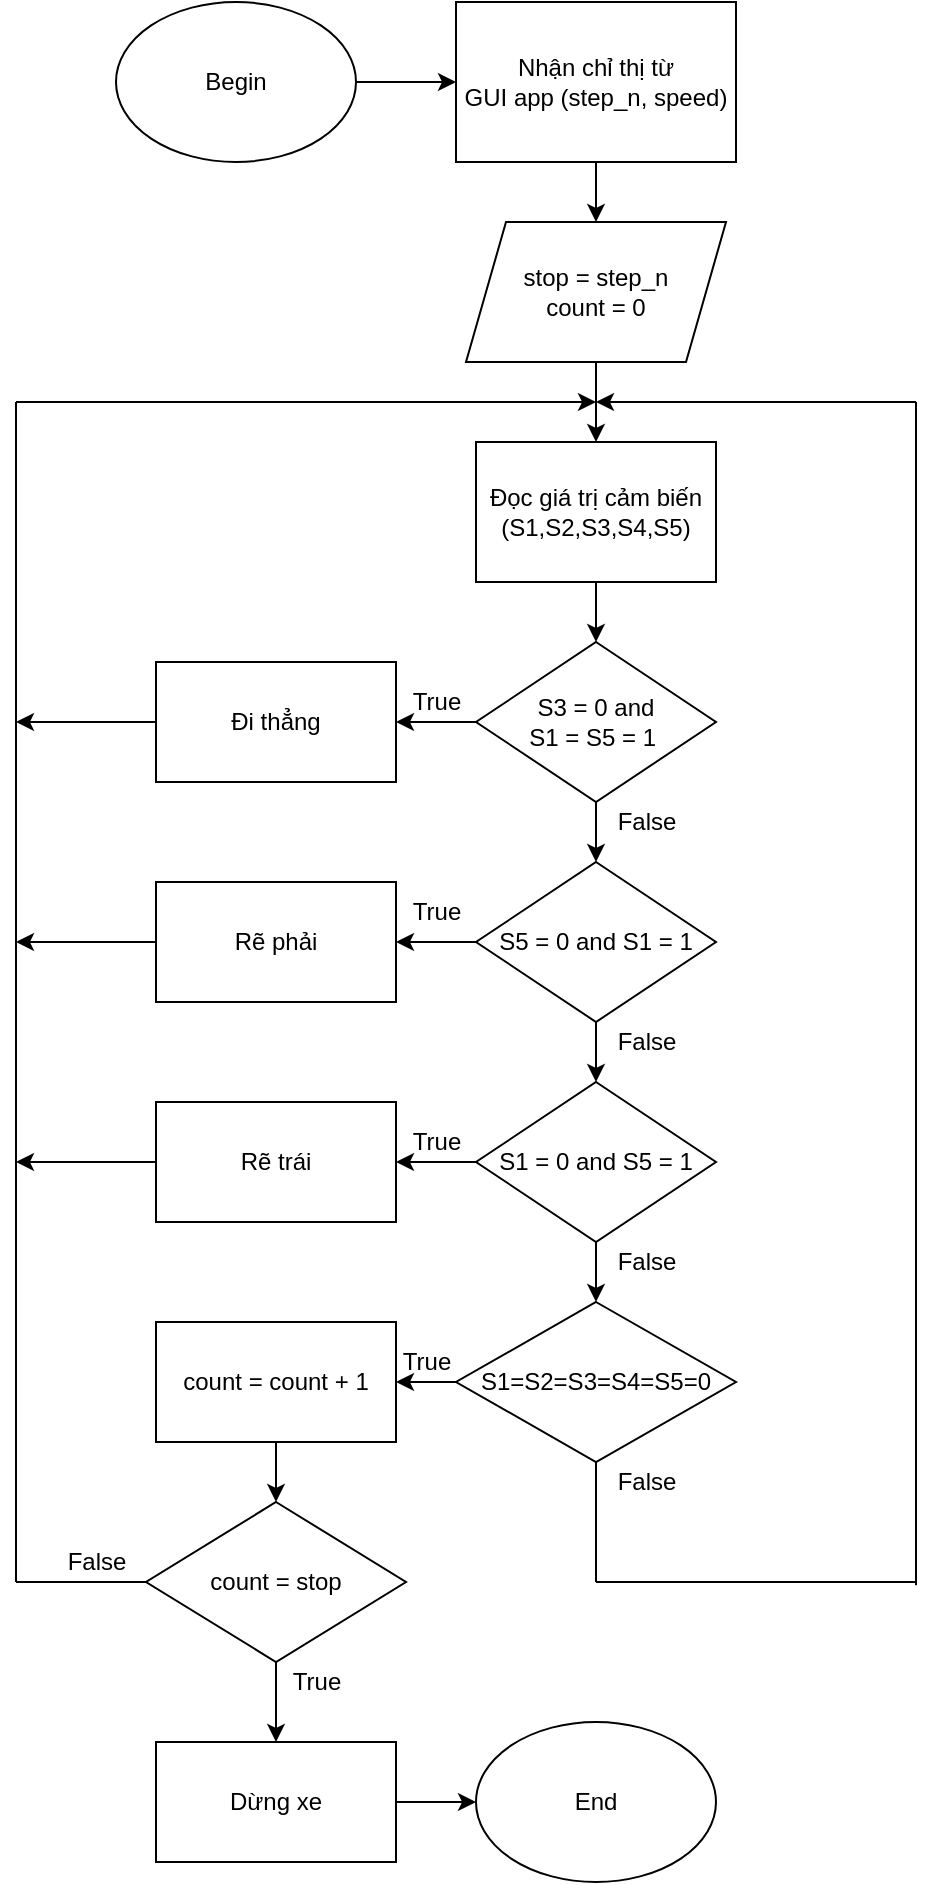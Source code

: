 <mxfile version="14.8.4" type="github">
  <diagram id="Ezy-y-FbjfAG1BCbXXI5" name="Page-1">
    <mxGraphModel dx="1865" dy="617" grid="1" gridSize="10" guides="1" tooltips="1" connect="1" arrows="1" fold="1" page="1" pageScale="1" pageWidth="827" pageHeight="1169" background="none" math="0" shadow="0">
      <root>
        <mxCell id="0" />
        <mxCell id="1" parent="0" />
        <mxCell id="G5f44dBYUgscpnxHCPcD-38" value="" style="edgeStyle=orthogonalEdgeStyle;rounded=0;orthogonalLoop=1;jettySize=auto;html=1;" parent="1" source="hrU85InFywEGXKXuBzPO-2" target="hrU85InFywEGXKXuBzPO-4" edge="1">
          <mxGeometry relative="1" as="geometry" />
        </mxCell>
        <mxCell id="hrU85InFywEGXKXuBzPO-2" value="Begin" style="ellipse;whiteSpace=wrap;html=1;" parent="1" vertex="1">
          <mxGeometry x="-600" y="120" width="120" height="80" as="geometry" />
        </mxCell>
        <mxCell id="j_K-GDXODY1bReVwgwL4-41" value="" style="edgeStyle=orthogonalEdgeStyle;rounded=0;orthogonalLoop=1;jettySize=auto;html=1;" parent="1" source="hrU85InFywEGXKXuBzPO-3" target="j_K-GDXODY1bReVwgwL4-6" edge="1">
          <mxGeometry relative="1" as="geometry" />
        </mxCell>
        <mxCell id="hrU85InFywEGXKXuBzPO-3" value="stop = step_n&lt;br&gt;count = 0" style="shape=parallelogram;perimeter=parallelogramPerimeter;whiteSpace=wrap;html=1;fixedSize=1;" parent="1" vertex="1">
          <mxGeometry x="-425" y="230" width="130" height="70" as="geometry" />
        </mxCell>
        <mxCell id="j_K-GDXODY1bReVwgwL4-39" value="" style="edgeStyle=orthogonalEdgeStyle;rounded=0;orthogonalLoop=1;jettySize=auto;html=1;" parent="1" source="hrU85InFywEGXKXuBzPO-4" target="hrU85InFywEGXKXuBzPO-3" edge="1">
          <mxGeometry relative="1" as="geometry" />
        </mxCell>
        <mxCell id="hrU85InFywEGXKXuBzPO-4" value="&lt;span&gt;Nhận chỉ thị từ&lt;/span&gt;&lt;br&gt;&lt;span&gt;GUI app (step_n, speed)&lt;/span&gt;" style="rounded=0;whiteSpace=wrap;html=1;" parent="1" vertex="1">
          <mxGeometry x="-430" y="120" width="140" height="80" as="geometry" />
        </mxCell>
        <mxCell id="j_K-GDXODY1bReVwgwL4-24" value="" style="edgeStyle=orthogonalEdgeStyle;rounded=0;orthogonalLoop=1;jettySize=auto;html=1;" parent="1" source="j_K-GDXODY1bReVwgwL4-4" target="j_K-GDXODY1bReVwgwL4-5" edge="1">
          <mxGeometry relative="1" as="geometry" />
        </mxCell>
        <mxCell id="G5f44dBYUgscpnxHCPcD-3" value="" style="edgeStyle=orthogonalEdgeStyle;rounded=0;orthogonalLoop=1;jettySize=auto;html=1;" parent="1" source="j_K-GDXODY1bReVwgwL4-4" target="j_K-GDXODY1bReVwgwL4-10" edge="1">
          <mxGeometry relative="1" as="geometry" />
        </mxCell>
        <mxCell id="j_K-GDXODY1bReVwgwL4-4" value="S3 = 0 and&lt;br&gt;S1 = S5 = 1&amp;nbsp;" style="rhombus;whiteSpace=wrap;html=1;" parent="1" vertex="1">
          <mxGeometry x="-420" y="440" width="120" height="80" as="geometry" />
        </mxCell>
        <mxCell id="j_K-GDXODY1bReVwgwL4-5" value="Đi thẳng" style="rounded=0;whiteSpace=wrap;html=1;" parent="1" vertex="1">
          <mxGeometry x="-580" y="450" width="120" height="60" as="geometry" />
        </mxCell>
        <mxCell id="G5f44dBYUgscpnxHCPcD-2" value="" style="edgeStyle=orthogonalEdgeStyle;rounded=0;orthogonalLoop=1;jettySize=auto;html=1;" parent="1" source="j_K-GDXODY1bReVwgwL4-6" target="j_K-GDXODY1bReVwgwL4-4" edge="1">
          <mxGeometry relative="1" as="geometry" />
        </mxCell>
        <mxCell id="j_K-GDXODY1bReVwgwL4-6" value="&lt;span&gt;Đọc giá trị cảm biến&lt;/span&gt;&lt;br&gt;&lt;span&gt;(S1,S2,S3,S4,S5)&lt;/span&gt;" style="rounded=0;whiteSpace=wrap;html=1;" parent="1" vertex="1">
          <mxGeometry x="-420" y="340" width="120" height="70" as="geometry" />
        </mxCell>
        <mxCell id="j_K-GDXODY1bReVwgwL4-25" value="" style="edgeStyle=orthogonalEdgeStyle;rounded=0;orthogonalLoop=1;jettySize=auto;html=1;" parent="1" source="j_K-GDXODY1bReVwgwL4-10" target="j_K-GDXODY1bReVwgwL4-11" edge="1">
          <mxGeometry relative="1" as="geometry" />
        </mxCell>
        <mxCell id="G5f44dBYUgscpnxHCPcD-4" value="" style="edgeStyle=orthogonalEdgeStyle;rounded=0;orthogonalLoop=1;jettySize=auto;html=1;" parent="1" source="j_K-GDXODY1bReVwgwL4-10" target="j_K-GDXODY1bReVwgwL4-13" edge="1">
          <mxGeometry relative="1" as="geometry" />
        </mxCell>
        <mxCell id="j_K-GDXODY1bReVwgwL4-10" value="S5 = 0 and S1 = 1" style="rhombus;whiteSpace=wrap;html=1;" parent="1" vertex="1">
          <mxGeometry x="-420" y="550" width="120" height="80" as="geometry" />
        </mxCell>
        <mxCell id="j_K-GDXODY1bReVwgwL4-11" value="Rẽ phải" style="rounded=0;whiteSpace=wrap;html=1;" parent="1" vertex="1">
          <mxGeometry x="-580" y="560" width="120" height="60" as="geometry" />
        </mxCell>
        <mxCell id="G5f44dBYUgscpnxHCPcD-1" value="" style="edgeStyle=orthogonalEdgeStyle;rounded=0;orthogonalLoop=1;jettySize=auto;html=1;" parent="1" source="j_K-GDXODY1bReVwgwL4-13" target="j_K-GDXODY1bReVwgwL4-14" edge="1">
          <mxGeometry relative="1" as="geometry" />
        </mxCell>
        <mxCell id="G5f44dBYUgscpnxHCPcD-6" value="" style="edgeStyle=orthogonalEdgeStyle;rounded=0;orthogonalLoop=1;jettySize=auto;html=1;" parent="1" source="j_K-GDXODY1bReVwgwL4-13" target="j_K-GDXODY1bReVwgwL4-18" edge="1">
          <mxGeometry relative="1" as="geometry" />
        </mxCell>
        <mxCell id="j_K-GDXODY1bReVwgwL4-13" value="S1 = 0 and S5 = 1" style="rhombus;whiteSpace=wrap;html=1;" parent="1" vertex="1">
          <mxGeometry x="-420" y="660" width="120" height="80" as="geometry" />
        </mxCell>
        <mxCell id="j_K-GDXODY1bReVwgwL4-14" value="Rẽ trái" style="rounded=0;whiteSpace=wrap;html=1;" parent="1" vertex="1">
          <mxGeometry x="-580" y="670" width="120" height="60" as="geometry" />
        </mxCell>
        <mxCell id="G5f44dBYUgscpnxHCPcD-19" value="" style="edgeStyle=orthogonalEdgeStyle;rounded=0;orthogonalLoop=1;jettySize=auto;html=1;" parent="1" source="j_K-GDXODY1bReVwgwL4-18" target="j_K-GDXODY1bReVwgwL4-34" edge="1">
          <mxGeometry relative="1" as="geometry" />
        </mxCell>
        <mxCell id="j_K-GDXODY1bReVwgwL4-18" value="S1=S2=S3=S4=S5=0" style="rhombus;whiteSpace=wrap;html=1;" parent="1" vertex="1">
          <mxGeometry x="-430" y="770" width="140" height="80" as="geometry" />
        </mxCell>
        <mxCell id="j_K-GDXODY1bReVwgwL4-30" value="count = stop" style="rhombus;whiteSpace=wrap;html=1;" parent="1" vertex="1">
          <mxGeometry x="-585" y="870" width="130" height="80" as="geometry" />
        </mxCell>
        <mxCell id="G5f44dBYUgscpnxHCPcD-47" value="" style="edgeStyle=orthogonalEdgeStyle;rounded=0;orthogonalLoop=1;jettySize=auto;html=1;" parent="1" source="j_K-GDXODY1bReVwgwL4-32" target="j_K-GDXODY1bReVwgwL4-33" edge="1">
          <mxGeometry relative="1" as="geometry" />
        </mxCell>
        <mxCell id="j_K-GDXODY1bReVwgwL4-32" value="Dừng xe" style="rounded=0;whiteSpace=wrap;html=1;" parent="1" vertex="1">
          <mxGeometry x="-580" y="990" width="120" height="60" as="geometry" />
        </mxCell>
        <mxCell id="j_K-GDXODY1bReVwgwL4-33" value="End&lt;br&gt;" style="ellipse;whiteSpace=wrap;html=1;" parent="1" vertex="1">
          <mxGeometry x="-420" y="980" width="120" height="80" as="geometry" />
        </mxCell>
        <mxCell id="G5f44dBYUgscpnxHCPcD-20" value="" style="edgeStyle=orthogonalEdgeStyle;rounded=0;orthogonalLoop=1;jettySize=auto;html=1;" parent="1" source="j_K-GDXODY1bReVwgwL4-34" target="j_K-GDXODY1bReVwgwL4-30" edge="1">
          <mxGeometry relative="1" as="geometry" />
        </mxCell>
        <mxCell id="j_K-GDXODY1bReVwgwL4-34" value="count = count + 1" style="rounded=0;whiteSpace=wrap;html=1;" parent="1" vertex="1">
          <mxGeometry x="-580" y="780" width="120" height="60" as="geometry" />
        </mxCell>
        <mxCell id="G5f44dBYUgscpnxHCPcD-21" value="" style="endArrow=none;html=1;exitX=0;exitY=0.5;exitDx=0;exitDy=0;" parent="1" source="j_K-GDXODY1bReVwgwL4-30" edge="1">
          <mxGeometry width="50" height="50" relative="1" as="geometry">
            <mxPoint x="-480" y="770" as="sourcePoint" />
            <mxPoint x="-650" y="910" as="targetPoint" />
          </mxGeometry>
        </mxCell>
        <mxCell id="G5f44dBYUgscpnxHCPcD-25" value="" style="endArrow=none;html=1;entryX=0.5;entryY=1;entryDx=0;entryDy=0;" parent="1" target="j_K-GDXODY1bReVwgwL4-18" edge="1">
          <mxGeometry width="50" height="50" relative="1" as="geometry">
            <mxPoint x="-360" y="910" as="sourcePoint" />
            <mxPoint x="-430" y="730" as="targetPoint" />
          </mxGeometry>
        </mxCell>
        <mxCell id="G5f44dBYUgscpnxHCPcD-26" value="" style="endArrow=none;html=1;" parent="1" edge="1">
          <mxGeometry width="50" height="50" relative="1" as="geometry">
            <mxPoint x="-360" y="910" as="sourcePoint" />
            <mxPoint x="-200" y="910" as="targetPoint" />
          </mxGeometry>
        </mxCell>
        <mxCell id="G5f44dBYUgscpnxHCPcD-28" value="" style="endArrow=classic;html=1;" parent="1" edge="1">
          <mxGeometry width="50" height="50" relative="1" as="geometry">
            <mxPoint x="-650" y="320" as="sourcePoint" />
            <mxPoint x="-360" y="320" as="targetPoint" />
          </mxGeometry>
        </mxCell>
        <mxCell id="G5f44dBYUgscpnxHCPcD-30" value="" style="endArrow=none;html=1;" parent="1" edge="1">
          <mxGeometry width="50" height="50" relative="1" as="geometry">
            <mxPoint x="-650" y="910" as="sourcePoint" />
            <mxPoint x="-650" y="320" as="targetPoint" />
          </mxGeometry>
        </mxCell>
        <mxCell id="G5f44dBYUgscpnxHCPcD-31" value="" style="endArrow=classic;html=1;exitX=0;exitY=0.5;exitDx=0;exitDy=0;" parent="1" source="j_K-GDXODY1bReVwgwL4-5" edge="1">
          <mxGeometry width="50" height="50" relative="1" as="geometry">
            <mxPoint x="-480" y="580" as="sourcePoint" />
            <mxPoint x="-650" y="480" as="targetPoint" />
          </mxGeometry>
        </mxCell>
        <mxCell id="G5f44dBYUgscpnxHCPcD-32" value="" style="endArrow=classic;html=1;exitX=0;exitY=0.5;exitDx=0;exitDy=0;" parent="1" source="j_K-GDXODY1bReVwgwL4-11" edge="1">
          <mxGeometry width="50" height="50" relative="1" as="geometry">
            <mxPoint x="-480" y="640" as="sourcePoint" />
            <mxPoint x="-650" y="590" as="targetPoint" />
          </mxGeometry>
        </mxCell>
        <mxCell id="G5f44dBYUgscpnxHCPcD-33" value="" style="endArrow=classic;html=1;exitX=0;exitY=0.5;exitDx=0;exitDy=0;" parent="1" source="j_K-GDXODY1bReVwgwL4-14" edge="1">
          <mxGeometry width="50" height="50" relative="1" as="geometry">
            <mxPoint x="-480" y="700" as="sourcePoint" />
            <mxPoint x="-650" y="700" as="targetPoint" />
          </mxGeometry>
        </mxCell>
        <mxCell id="G5f44dBYUgscpnxHCPcD-34" value="" style="endArrow=none;html=1;" parent="1" edge="1">
          <mxGeometry width="50" height="50" relative="1" as="geometry">
            <mxPoint x="-200" y="911.6" as="sourcePoint" />
            <mxPoint x="-200" y="320" as="targetPoint" />
          </mxGeometry>
        </mxCell>
        <mxCell id="G5f44dBYUgscpnxHCPcD-35" value="" style="endArrow=classic;html=1;" parent="1" edge="1">
          <mxGeometry width="50" height="50" relative="1" as="geometry">
            <mxPoint x="-200" y="320" as="sourcePoint" />
            <mxPoint x="-360" y="320" as="targetPoint" />
          </mxGeometry>
        </mxCell>
        <mxCell id="G5f44dBYUgscpnxHCPcD-36" value="True" style="text;html=1;align=center;verticalAlign=middle;resizable=0;points=[];autosize=1;strokeColor=none;" parent="1" vertex="1">
          <mxGeometry x="-460" y="460" width="40" height="20" as="geometry" />
        </mxCell>
        <mxCell id="G5f44dBYUgscpnxHCPcD-37" value="True" style="text;html=1;align=center;verticalAlign=middle;resizable=0;points=[];autosize=1;strokeColor=none;" parent="1" vertex="1">
          <mxGeometry x="-460" y="564.5" width="40" height="20" as="geometry" />
        </mxCell>
        <mxCell id="G5f44dBYUgscpnxHCPcD-39" value="True" style="text;html=1;align=center;verticalAlign=middle;resizable=0;points=[];autosize=1;strokeColor=none;" parent="1" vertex="1">
          <mxGeometry x="-460" y="680" width="40" height="20" as="geometry" />
        </mxCell>
        <mxCell id="G5f44dBYUgscpnxHCPcD-40" value="True" style="text;html=1;align=center;verticalAlign=middle;resizable=0;points=[];autosize=1;strokeColor=none;" parent="1" vertex="1">
          <mxGeometry x="-465" y="790" width="40" height="20" as="geometry" />
        </mxCell>
        <mxCell id="G5f44dBYUgscpnxHCPcD-41" value="False" style="text;html=1;align=center;verticalAlign=middle;resizable=0;points=[];autosize=1;strokeColor=none;" parent="1" vertex="1">
          <mxGeometry x="-360" y="520" width="50" height="20" as="geometry" />
        </mxCell>
        <mxCell id="G5f44dBYUgscpnxHCPcD-42" value="False" style="text;html=1;align=center;verticalAlign=middle;resizable=0;points=[];autosize=1;strokeColor=none;" parent="1" vertex="1">
          <mxGeometry x="-360" y="630" width="50" height="20" as="geometry" />
        </mxCell>
        <mxCell id="G5f44dBYUgscpnxHCPcD-43" value="False" style="text;html=1;align=center;verticalAlign=middle;resizable=0;points=[];autosize=1;strokeColor=none;" parent="1" vertex="1">
          <mxGeometry x="-360" y="740" width="50" height="20" as="geometry" />
        </mxCell>
        <mxCell id="G5f44dBYUgscpnxHCPcD-44" value="False" style="text;html=1;align=center;verticalAlign=middle;resizable=0;points=[];autosize=1;strokeColor=none;" parent="1" vertex="1">
          <mxGeometry x="-360" y="850" width="50" height="20" as="geometry" />
        </mxCell>
        <mxCell id="G5f44dBYUgscpnxHCPcD-45" value="False" style="text;html=1;align=center;verticalAlign=middle;resizable=0;points=[];autosize=1;strokeColor=none;" parent="1" vertex="1">
          <mxGeometry x="-635" y="890" width="50" height="20" as="geometry" />
        </mxCell>
        <mxCell id="G5f44dBYUgscpnxHCPcD-46" value="True" style="text;html=1;align=center;verticalAlign=middle;resizable=0;points=[];autosize=1;strokeColor=none;" parent="1" vertex="1">
          <mxGeometry x="-520" y="950" width="40" height="20" as="geometry" />
        </mxCell>
        <mxCell id="G5f44dBYUgscpnxHCPcD-49" value="" style="endArrow=classic;html=1;exitX=0.5;exitY=1;exitDx=0;exitDy=0;entryX=0.5;entryY=0;entryDx=0;entryDy=0;" parent="1" source="j_K-GDXODY1bReVwgwL4-30" target="j_K-GDXODY1bReVwgwL4-32" edge="1">
          <mxGeometry width="50" height="50" relative="1" as="geometry">
            <mxPoint x="-440" y="930" as="sourcePoint" />
            <mxPoint x="-390" y="880" as="targetPoint" />
          </mxGeometry>
        </mxCell>
      </root>
    </mxGraphModel>
  </diagram>
</mxfile>
